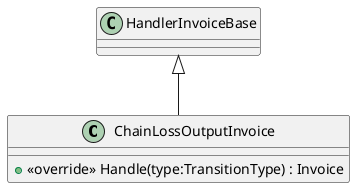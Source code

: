 @startuml
class ChainLossOutputInvoice {
    + <<override>> Handle(type:TransitionType) : Invoice
}
HandlerInvoiceBase <|-- ChainLossOutputInvoice
@enduml
